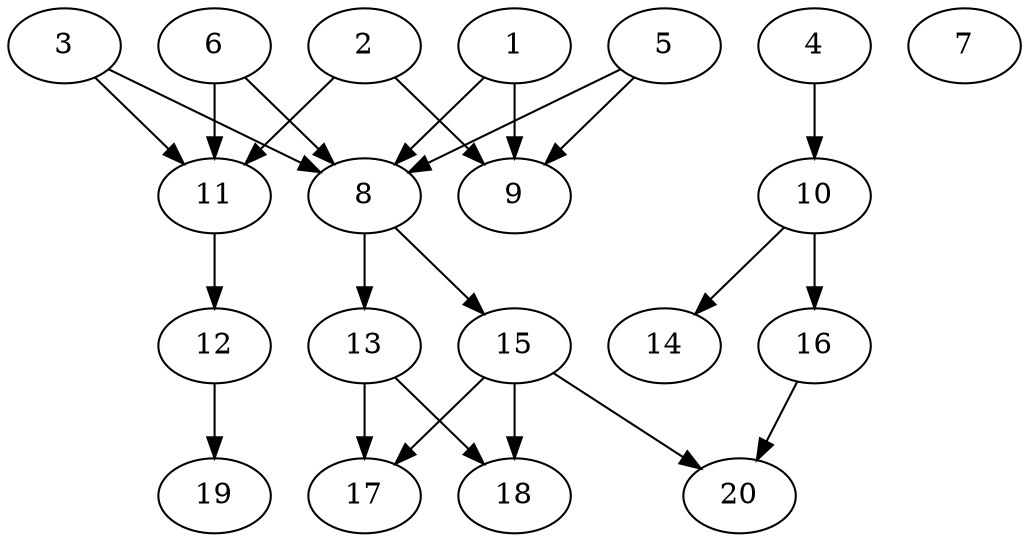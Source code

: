 // DAG automatically generated by daggen at Wed Jul 24 21:27:05 2019
// ./daggen --dot -n 20 --ccr 0.4 --fat 0.7 --regular 0.5 --density 0.5 --mindata 5242880 --maxdata 52428800 
digraph G {
  1 [size="68679680", alpha="0.13", expect_size="27471872"] 
  1 -> 8 [size ="27471872"]
  1 -> 9 [size ="27471872"]
  2 [size="84464640", alpha="0.19", expect_size="33785856"] 
  2 -> 9 [size ="33785856"]
  2 -> 11 [size ="33785856"]
  3 [size="59809280", alpha="0.04", expect_size="23923712"] 
  3 -> 8 [size ="23923712"]
  3 -> 11 [size ="23923712"]
  4 [size="58951680", alpha="0.04", expect_size="23580672"] 
  4 -> 10 [size ="23580672"]
  5 [size="44817920", alpha="0.07", expect_size="17927168"] 
  5 -> 8 [size ="17927168"]
  5 -> 9 [size ="17927168"]
  6 [size="51118080", alpha="0.16", expect_size="20447232"] 
  6 -> 8 [size ="20447232"]
  6 -> 11 [size ="20447232"]
  7 [size="69585920", alpha="0.08", expect_size="27834368"] 
  8 [size="24332800", alpha="0.17", expect_size="9733120"] 
  8 -> 13 [size ="9733120"]
  8 -> 15 [size ="9733120"]
  9 [size="61696000", alpha="0.18", expect_size="24678400"] 
  10 [size="113157120", alpha="0.03", expect_size="45262848"] 
  10 -> 14 [size ="45262848"]
  10 -> 16 [size ="45262848"]
  11 [size="47923200", alpha="0.06", expect_size="19169280"] 
  11 -> 12 [size ="19169280"]
  12 [size="124480000", alpha="0.18", expect_size="49792000"] 
  12 -> 19 [size ="49792000"]
  13 [size="116682240", alpha="0.08", expect_size="46672896"] 
  13 -> 17 [size ="46672896"]
  13 -> 18 [size ="46672896"]
  14 [size="19555840", alpha="0.13", expect_size="7822336"] 
  15 [size="44321280", alpha="0.14", expect_size="17728512"] 
  15 -> 17 [size ="17728512"]
  15 -> 18 [size ="17728512"]
  15 -> 20 [size ="17728512"]
  16 [size="87626240", alpha="0.15", expect_size="35050496"] 
  16 -> 20 [size ="35050496"]
  17 [size="66106880", alpha="0.00", expect_size="26442752"] 
  18 [size="115046400", alpha="0.15", expect_size="46018560"] 
  19 [size="97098240", alpha="0.00", expect_size="38839296"] 
  20 [size="85765120", alpha="0.08", expect_size="34306048"] 
}
